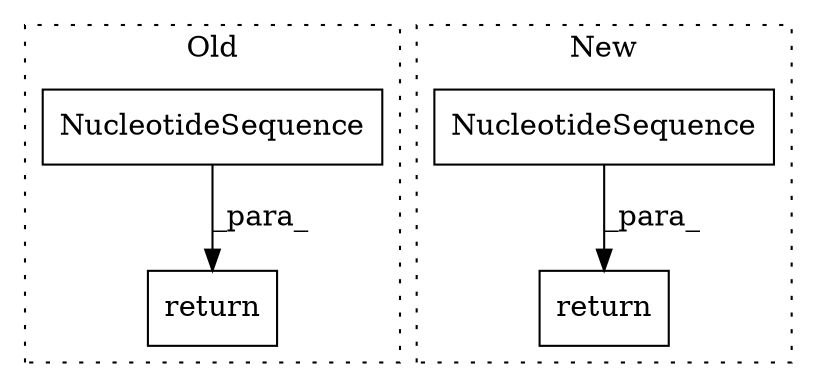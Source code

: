 digraph G {
subgraph cluster0 {
1 [label="return" a="41" s="3347" l="7" shape="box"];
3 [label="NucleotideSequence" a="32" s="3298" l="20" shape="box"];
label = "Old";
style="dotted";
}
subgraph cluster1 {
2 [label="NucleotideSequence" a="32" s="3138,3174" l="19,1" shape="box"];
4 [label="return" a="41" s="3131" l="7" shape="box"];
label = "New";
style="dotted";
}
2 -> 4 [label="_para_"];
3 -> 1 [label="_para_"];
}